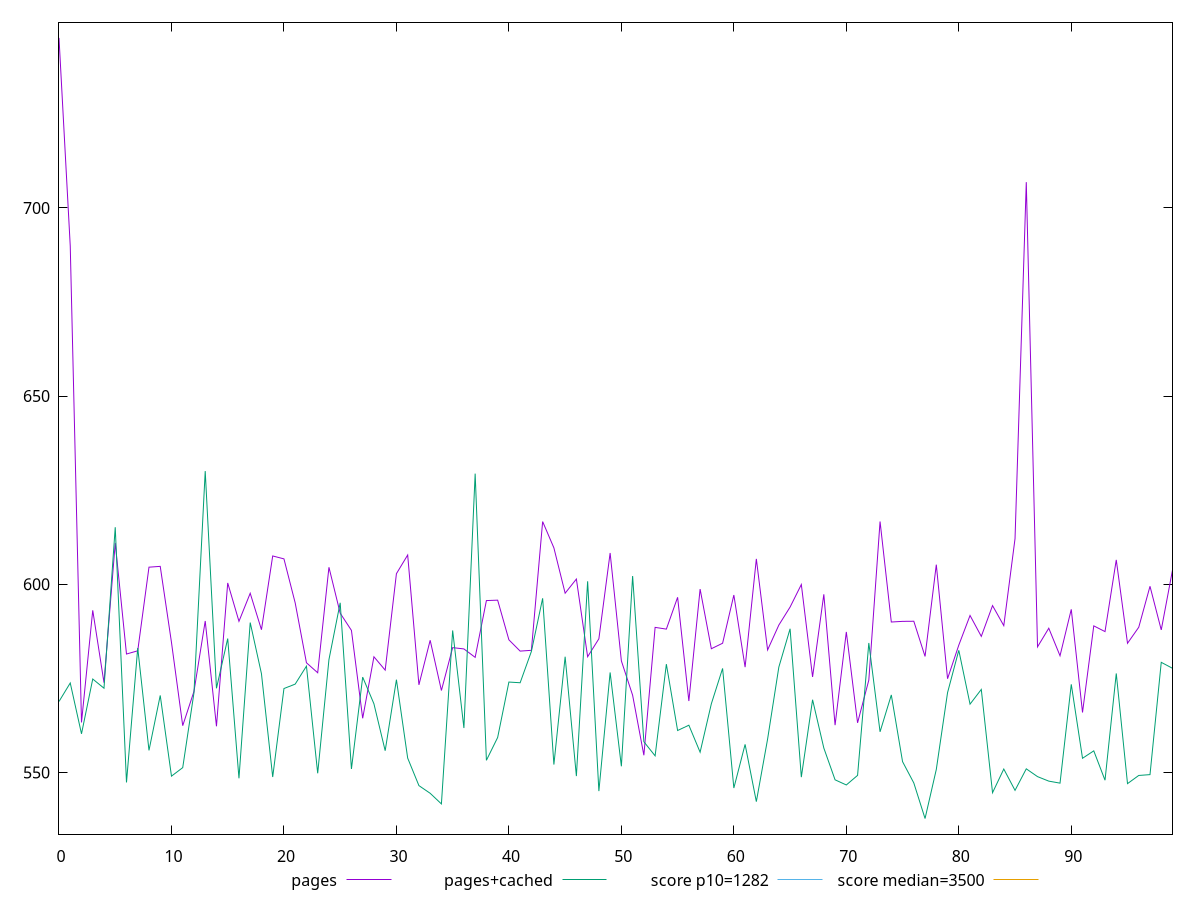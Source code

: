 reset

$pages <<EOF
0 745.1760000000008
1 689.8800000000008
2 563.2800000000007
3 593.0680000000004
4 573.8560000000002
5 610.988000000001
6 581.4640000000009
7 582.3200000000002
8 604.5400000000004
9 604.7560000000008
10 584.5400000000002
11 562.4200000000005
12 571.5240000000003
13 590.2320000000005
14 562.2640000000006
15 600.3480000000004
16 590.1520000000007
17 597.6080000000002
18 587.9240000000004
19 607.5200000000002
20 606.7440000000004
21 595.0360000000007
22 579.1360000000006
23 576.4840000000005
24 604.5160000000003
25 592.3160000000005
26 587.7400000000004
27 564.3840000000002
28 580.7280000000003
29 577.1840000000003
30 602.8120000000001
31 607.7720000000003
32 573.2680000000007
33 585.1160000000004
34 571.7720000000005
35 583.1600000000007
36 582.8160000000007
37 580.5800000000008
38 595.6640000000002
39 595.7760000000009
40 585.2360000000007
41 582.2360000000007
42 582.4480000000007
43 616.6560000000004
44 609.6720000000007
45 597.6240000000004
46 601.3880000000007
47 580.7400000000007
48 585.5120000000007
49 608.3040000000008
50 579.6360000000002
51 570.5080000000005
52 554.5640000000004
53 588.5440000000006
54 588.0800000000005
55 596.5360000000003
56 568.9680000000005
57 598.7160000000008
58 582.8680000000005
59 584.3280000000002
60 597.1400000000003
61 577.9760000000006
62 606.7400000000007
63 582.5440000000003
64 589.1560000000005
65 593.9400000000003
66 599.9320000000005
67 575.3800000000002
68 597.324000000001
69 562.5600000000004
70 587.3280000000005
71 563.1760000000005
72 574.5320000000004
73 616.6800000000002
74 589.9680000000003
75 590.1400000000007
76 590.1720000000003
77 580.8240000000006
78 605.2120000000003
79 574.9000000000004
80 583.8280000000007
81 591.7040000000001
82 586.1520000000005
83 594.3320000000006
84 589.0000000000005
85 612.1200000000003
86 706.8520000000008
87 583.3680000000003
88 588.3160000000003
89 580.9960000000007
90 593.3360000000005
91 565.9360000000005
92 588.9440000000006
93 587.4240000000008
94 606.4760000000003
95 584.3160000000003
96 588.5800000000008
97 599.4640000000004
98 587.8680000000002
99 603.7680000000001
EOF

$pagesCached <<EOF
0 568.8520000000005
1 573.7679999999999
2 560.2560000000001
3 574.8160000000005
4 572.3760000000002
5 615.1600000000005
6 547.3360000000005
7 583.0720000000002
8 555.8560000000002
9 570.4600000000006
10 549.0120000000005
11 551.2720000000002
12 571.1680000000003
13 630.0680000000001
14 572.3520000000002
15 585.5720000000005
16 548.4480000000002
17 589.8200000000002
18 576.2240000000003
19 548.7880000000002
20 572.2920000000004
21 573.4720000000003
22 578.2400000000007
23 549.7720000000003
24 579.972
25 595.076
26 550.9200000000006
27 575.3280000000003
28 568.2320000000004
29 555.7640000000002
30 574.644
31 553.8120000000002
32 546.4920000000003
33 544.4560000000004
34 541.6320000000003
35 587.7200000000004
36 561.8000000000003
37 629.4040000000001
38 553.2160000000005
39 559.2840000000003
40 574.0160000000001
41 573.8280000000002
42 582.1520000000005
43 596.2680000000006
44 552.0840000000003
45 580.7400000000002
46 549.0240000000002
47 600.7920000000004
48 545.0320000000005
49 576.5600000000004
50 551.6280000000004
51 602.1880000000001
52 558.1560000000001
53 554.404
54 578.7680000000006
55 561.1360000000002
56 562.5480000000003
57 555.3720000000003
58 568.2480000000003
59 577.6360000000003
60 545.8520000000001
61 557.4480000000003
62 542.2440000000003
63 558.8520000000003
64 577.9880000000006
65 588.1720000000005
66 548.7520000000002
67 569.3160000000004
68 556.4760000000001
69 548.0360000000002
70 546.6680000000001
71 549.2160000000005
72 584.3960000000002
73 560.7880000000002
74 570.5920000000006
75 552.8640000000004
76 547.2
77 537.7520000000004
78 550.7920000000003
79 571.1960000000007
80 582.4520000000002
81 568.1440000000003
82 572.0520000000002
83 544.6080000000002
84 550.9000000000005
85 545.2360000000001
86 550.956
87 548.8840000000005
88 547.6880000000003
89 547.1520000000004
90 573.4080000000001
91 553.7640000000004
92 555.7320000000002
93 547.932
94 576.3000000000003
95 547.0240000000001
96 549.1960000000005
97 549.4160000000002
98 579.2560000000002
99 577.6680000000002
EOF

set key outside below
set xrange [0:99]
set yrange [533.6035200000003:749.3244800000009]
set terminal svg size 640, 500 enhanced background rgb 'white'
set output "report_00007_2020-12-11T15:55:29.892Z/bootup-time/comparison/line/1_vs_2.svg"

plot $pages title "pages" with line, \
     $pagesCached title "pages+cached" with line, \
     1282 title "score p10=1282", \
     3500 title "score median=3500"

reset
